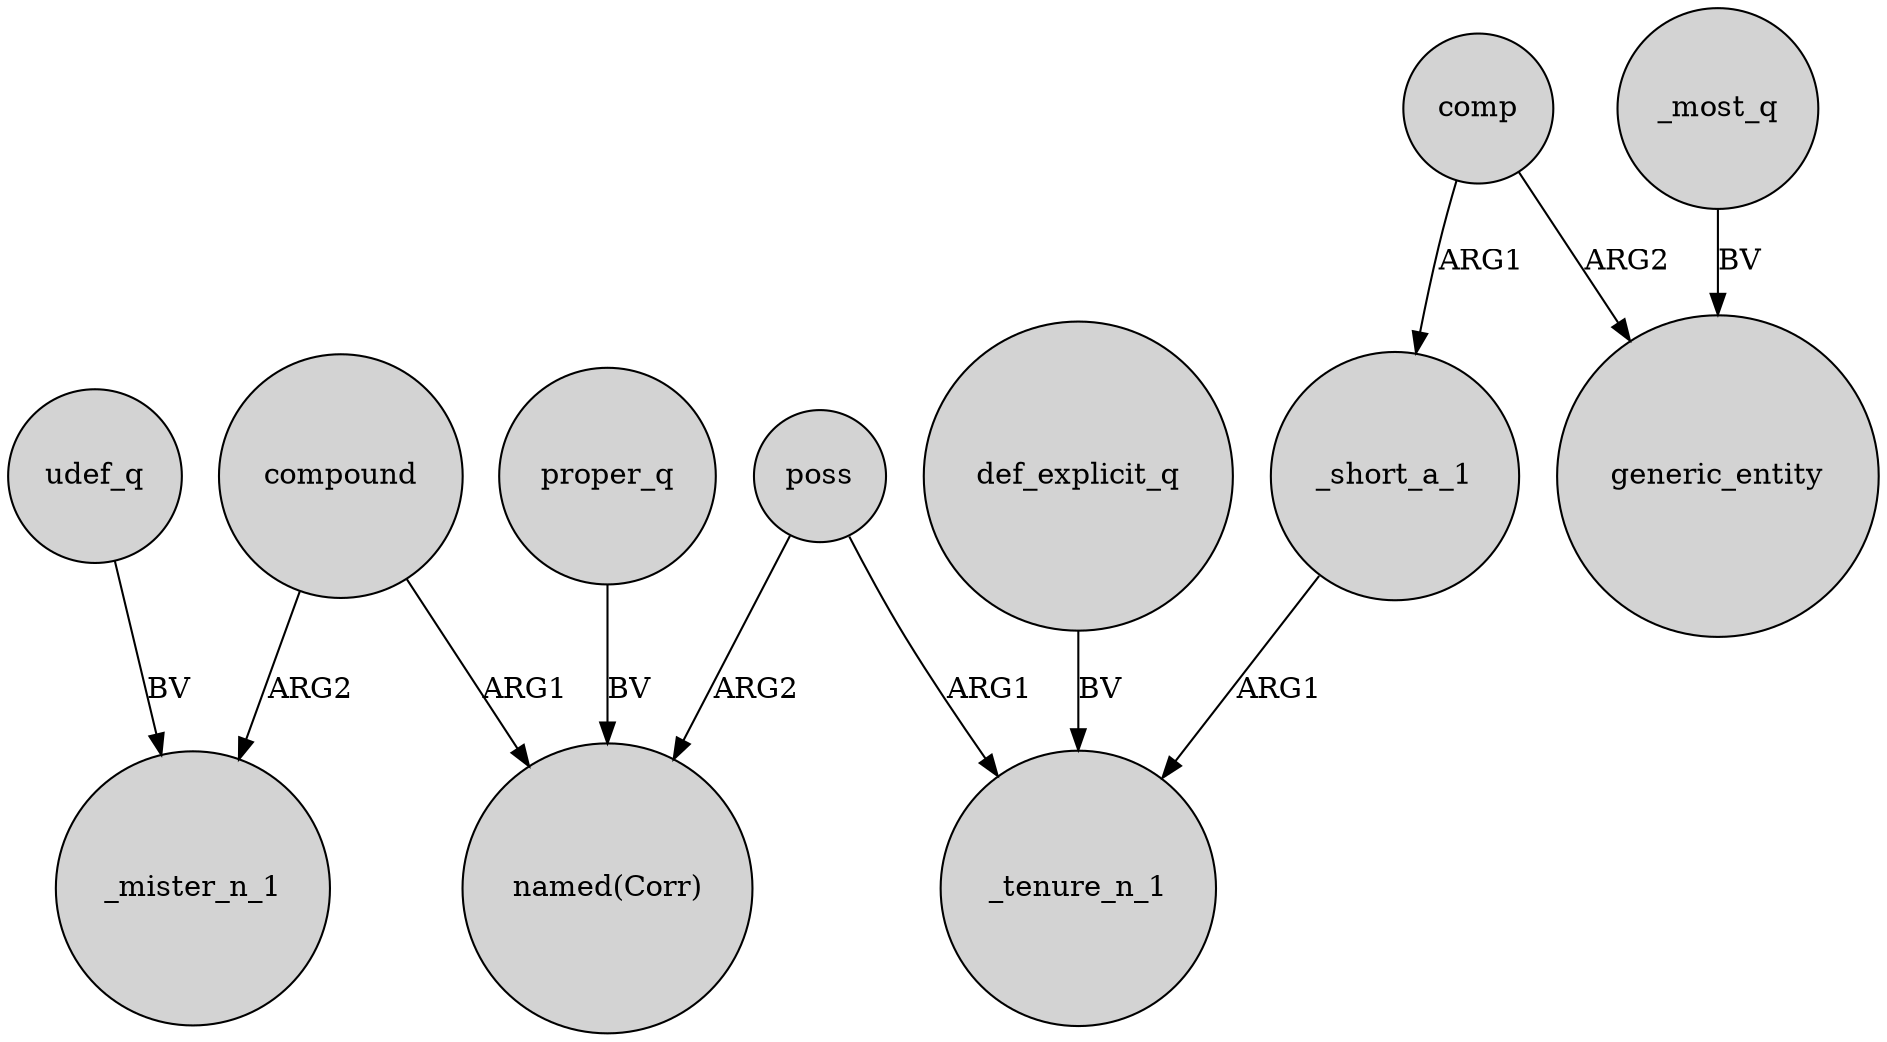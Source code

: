 digraph {
	node [shape=circle style=filled]
	udef_q -> _mister_n_1 [label=BV]
	_most_q -> generic_entity [label=BV]
	proper_q -> "named(Corr)" [label=BV]
	def_explicit_q -> _tenure_n_1 [label=BV]
	comp -> generic_entity [label=ARG2]
	poss -> _tenure_n_1 [label=ARG1]
	comp -> _short_a_1 [label=ARG1]
	_short_a_1 -> _tenure_n_1 [label=ARG1]
	poss -> "named(Corr)" [label=ARG2]
	compound -> _mister_n_1 [label=ARG2]
	compound -> "named(Corr)" [label=ARG1]
}
